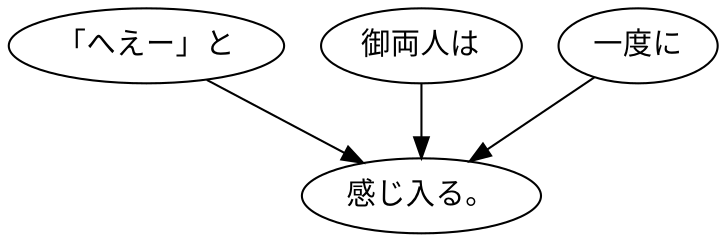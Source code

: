 digraph graph1634 {
	node0 [label="「へえー」と"];
	node1 [label="御両人は"];
	node2 [label="一度に"];
	node3 [label="感じ入る。"];
	node0 -> node3;
	node1 -> node3;
	node2 -> node3;
}
